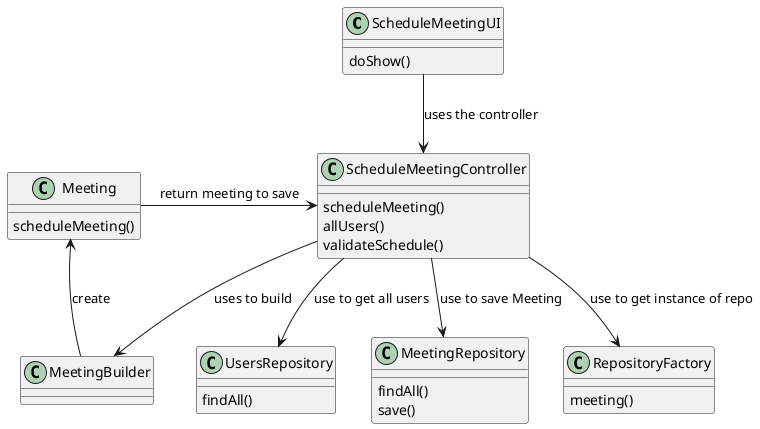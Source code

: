  @startuml

class ScheduleMeetingUI  {
}

class ScheduleMeetingController {
scheduleMeeting()
allUsers()
validateSchedule()
}

class MeetingBuilder {
}

class   UsersRepository {
findAll()
}

class   MeetingRepository {
findAll()
save()
}

class Meeting {
scheduleMeeting()
}

class RepositoryFactory {
meeting()
}

ScheduleMeetingUI : doShow()
ScheduleMeetingUI -down-> ScheduleMeetingController: uses the controller

ScheduleMeetingController --> MeetingBuilder : uses to build
ScheduleMeetingController --> RepositoryFactory : use to get instance of repo
ScheduleMeetingController --> MeetingRepository : use to save Meeting
ScheduleMeetingController --> UsersRepository : use to get all users
MeetingBuilder --> Meeting: create

Meeting -> ScheduleMeetingController : return meeting to save


@enduml